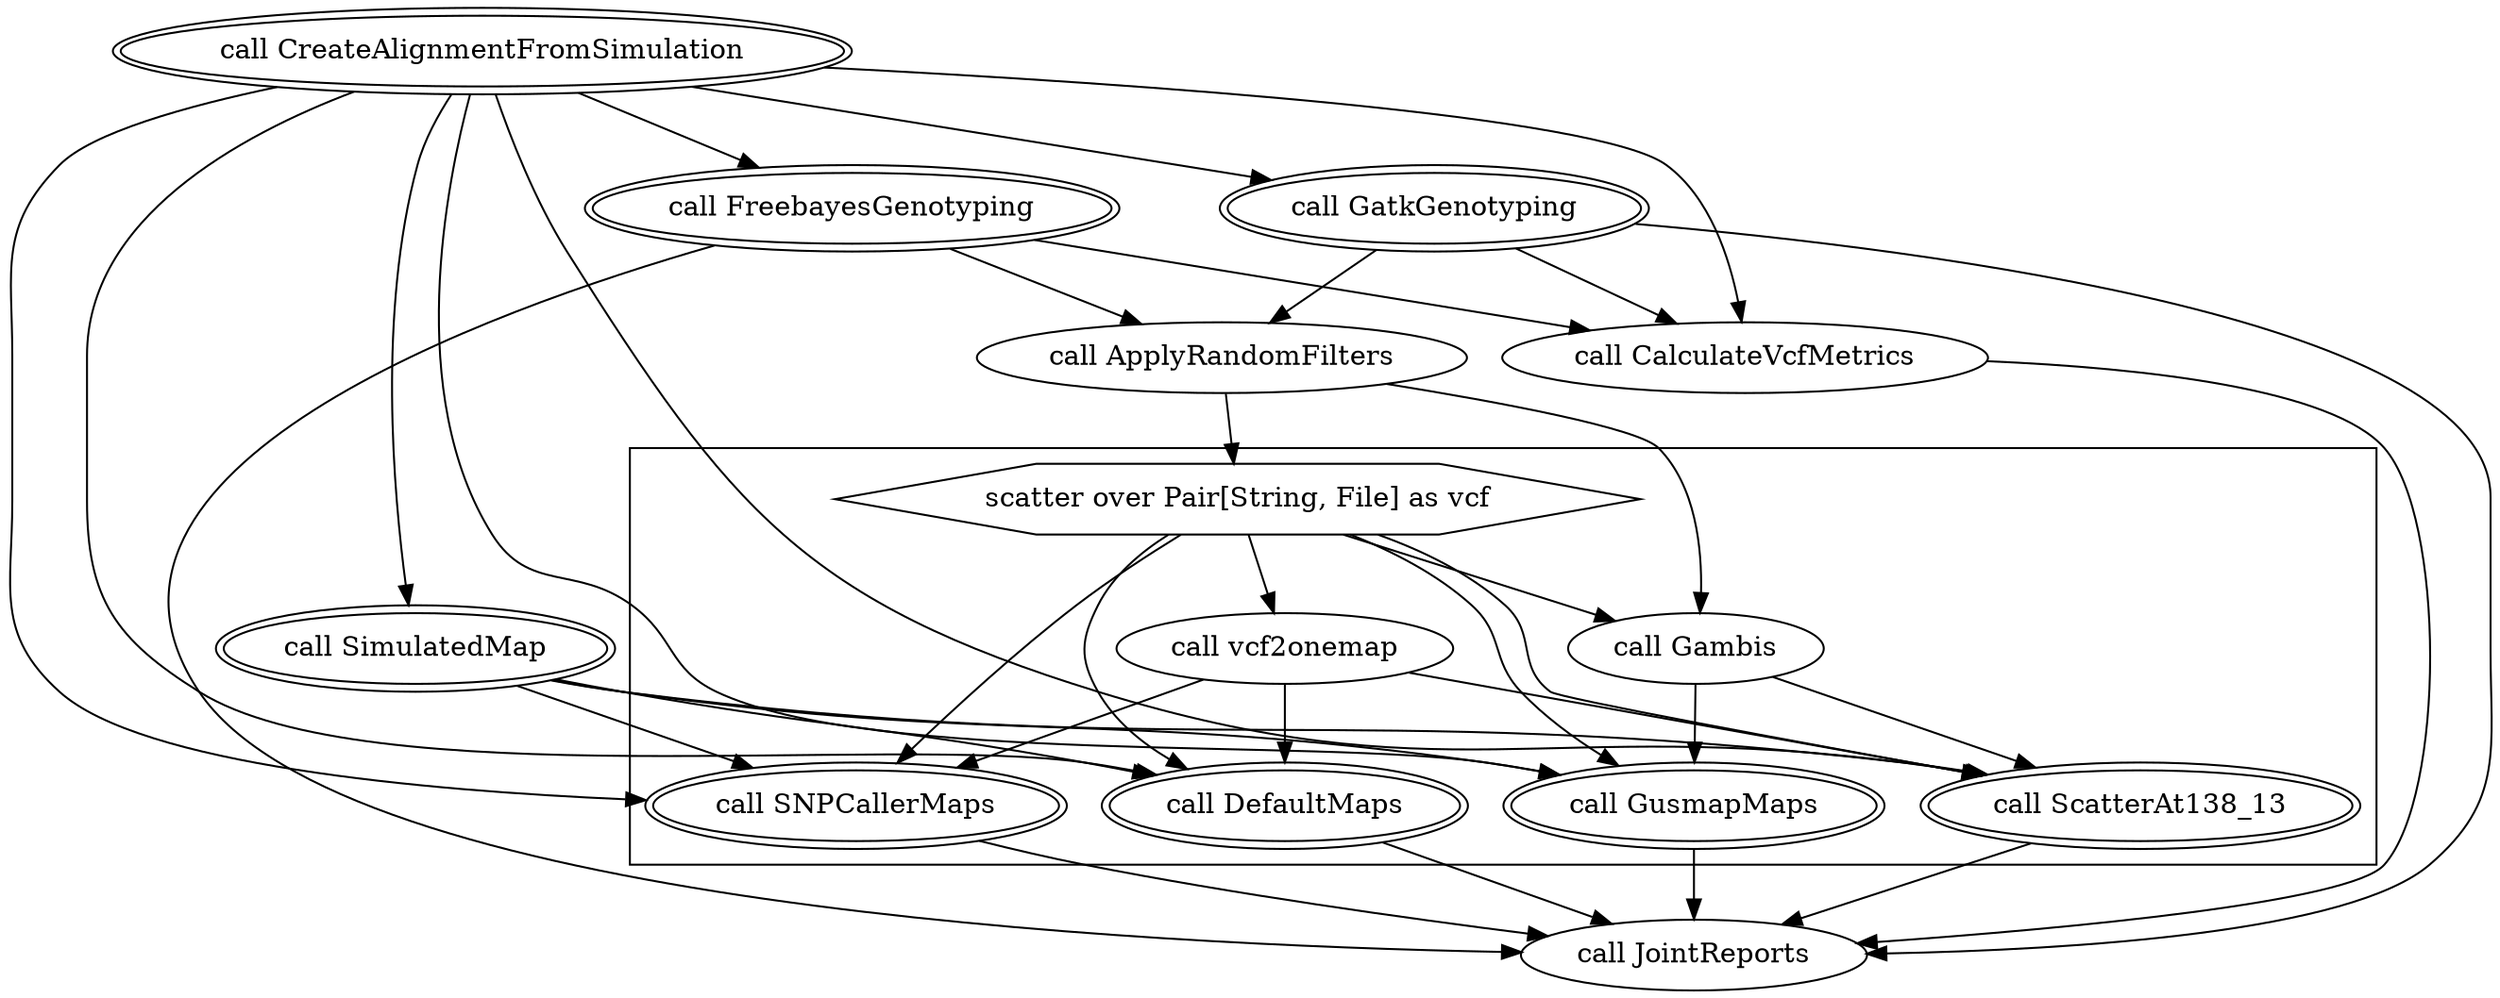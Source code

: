 digraph reads_simu {
  #rankdir=LR;
  compound=true;

  # Links
  CALL_FreebayesGenotyping -> CALL_JointReports
  CALL_CreateAlignmentFromSimulation -> CALL_GatkGenotyping
  CALL_ApplyRandomFilters -> SCATTER_0_VARIABLE_vcf
  CALL_DefaultMaps -> CALL_JointReports
  SCATTER_0_VARIABLE_vcf -> CALL_GusmapMaps
  CALL_SimulatedMap -> CALL_DefaultMaps
  CALL_CreateAlignmentFromSimulation -> CALL_SNPCallerMaps
  CALL_vcf2onemap -> CALL_SNPCallerMaps
  CALL_CreateAlignmentFromSimulation -> CALL_DefaultMaps
  SCATTER_0_VARIABLE_vcf -> CALL_vcf2onemap
  CALL_ApplyRandomFilters -> CALL_Gambis
  CALL_SimulatedMap -> CALL_SNPCallerMaps
  CALL_GatkGenotyping -> CALL_JointReports
  CALL_Gambis -> CALL_ScatterAt138_13
  CALL_FreebayesGenotyping -> CALL_ApplyRandomFilters
  CALL_ScatterAt138_13 -> CALL_JointReports
  CALL_CreateAlignmentFromSimulation -> CALL_ScatterAt138_13
  CALL_CalculateVcfMetrics -> CALL_JointReports
  CALL_GusmapMaps -> CALL_JointReports
  CALL_CreateAlignmentFromSimulation -> CALL_SimulatedMap
  CALL_Gambis -> CALL_GusmapMaps
  CALL_CreateAlignmentFromSimulation -> CALL_FreebayesGenotyping
  SCATTER_0_VARIABLE_vcf -> CALL_DefaultMaps
  CALL_CreateAlignmentFromSimulation -> CALL_CalculateVcfMetrics
  CALL_SimulatedMap -> CALL_ScatterAt138_13
  CALL_FreebayesGenotyping -> CALL_CalculateVcfMetrics
  SCATTER_0_VARIABLE_vcf -> CALL_Gambis
  CALL_vcf2onemap -> CALL_DefaultMaps
  CALL_SimulatedMap -> CALL_GusmapMaps
  CALL_vcf2onemap -> CALL_ScatterAt138_13
  CALL_GatkGenotyping -> CALL_ApplyRandomFilters
  SCATTER_0_VARIABLE_vcf -> CALL_SNPCallerMaps
  SCATTER_0_VARIABLE_vcf -> CALL_ScatterAt138_13
  CALL_GatkGenotyping -> CALL_CalculateVcfMetrics
  CALL_SNPCallerMaps -> CALL_JointReports
  CALL_CreateAlignmentFromSimulation -> CALL_GusmapMaps

  # Nodes
  CALL_ApplyRandomFilters [label="call ApplyRandomFilters"]
  CALL_CreateAlignmentFromSimulation [label="call CreateAlignmentFromSimulation";shape="oval";peripheries=2]
  CALL_GatkGenotyping [label="call GatkGenotyping";shape="oval";peripheries=2]
  CALL_SimulatedMap [label="call SimulatedMap";shape="oval";peripheries=2]
  CALL_JointReports [label="call JointReports"]
  CALL_FreebayesGenotyping [label="call FreebayesGenotyping";shape="oval";peripheries=2]
  CALL_CalculateVcfMetrics [label="call CalculateVcfMetrics"]
  subgraph cluster_0 {
    style="filled,solid";
    fillcolor=white;
    CALL_SNPCallerMaps [label="call SNPCallerMaps";shape="oval";peripheries=2]
    CALL_GusmapMaps [label="call GusmapMaps";shape="oval";peripheries=2]
    CALL_ScatterAt138_13 [label="call ScatterAt138_13";shape="oval";peripheries=2]
    SCATTER_0_VARIABLE_vcf [shape="hexagon" label="scatter over Pair[String, File] as vcf"]
    CALL_DefaultMaps [label="call DefaultMaps";shape="oval";peripheries=2]
    CALL_vcf2onemap [label="call vcf2onemap"]
    CALL_Gambis [label="call Gambis"]
  }
}
